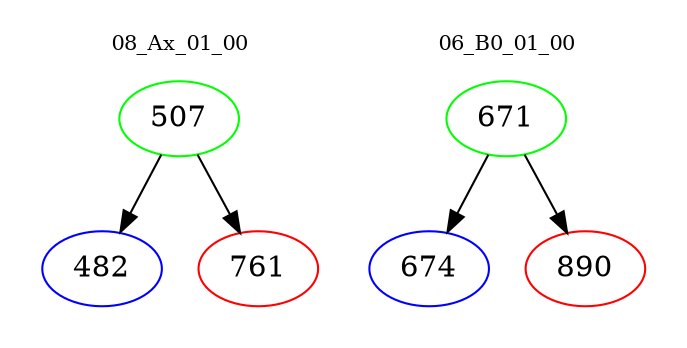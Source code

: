 digraph{
subgraph cluster_0 {
color = white
label = "08_Ax_01_00";
fontsize=10;
T0_507 [label="507", color="green"]
T0_507 -> T0_482 [color="black"]
T0_482 [label="482", color="blue"]
T0_507 -> T0_761 [color="black"]
T0_761 [label="761", color="red"]
}
subgraph cluster_1 {
color = white
label = "06_B0_01_00";
fontsize=10;
T1_671 [label="671", color="green"]
T1_671 -> T1_674 [color="black"]
T1_674 [label="674", color="blue"]
T1_671 -> T1_890 [color="black"]
T1_890 [label="890", color="red"]
}
}

